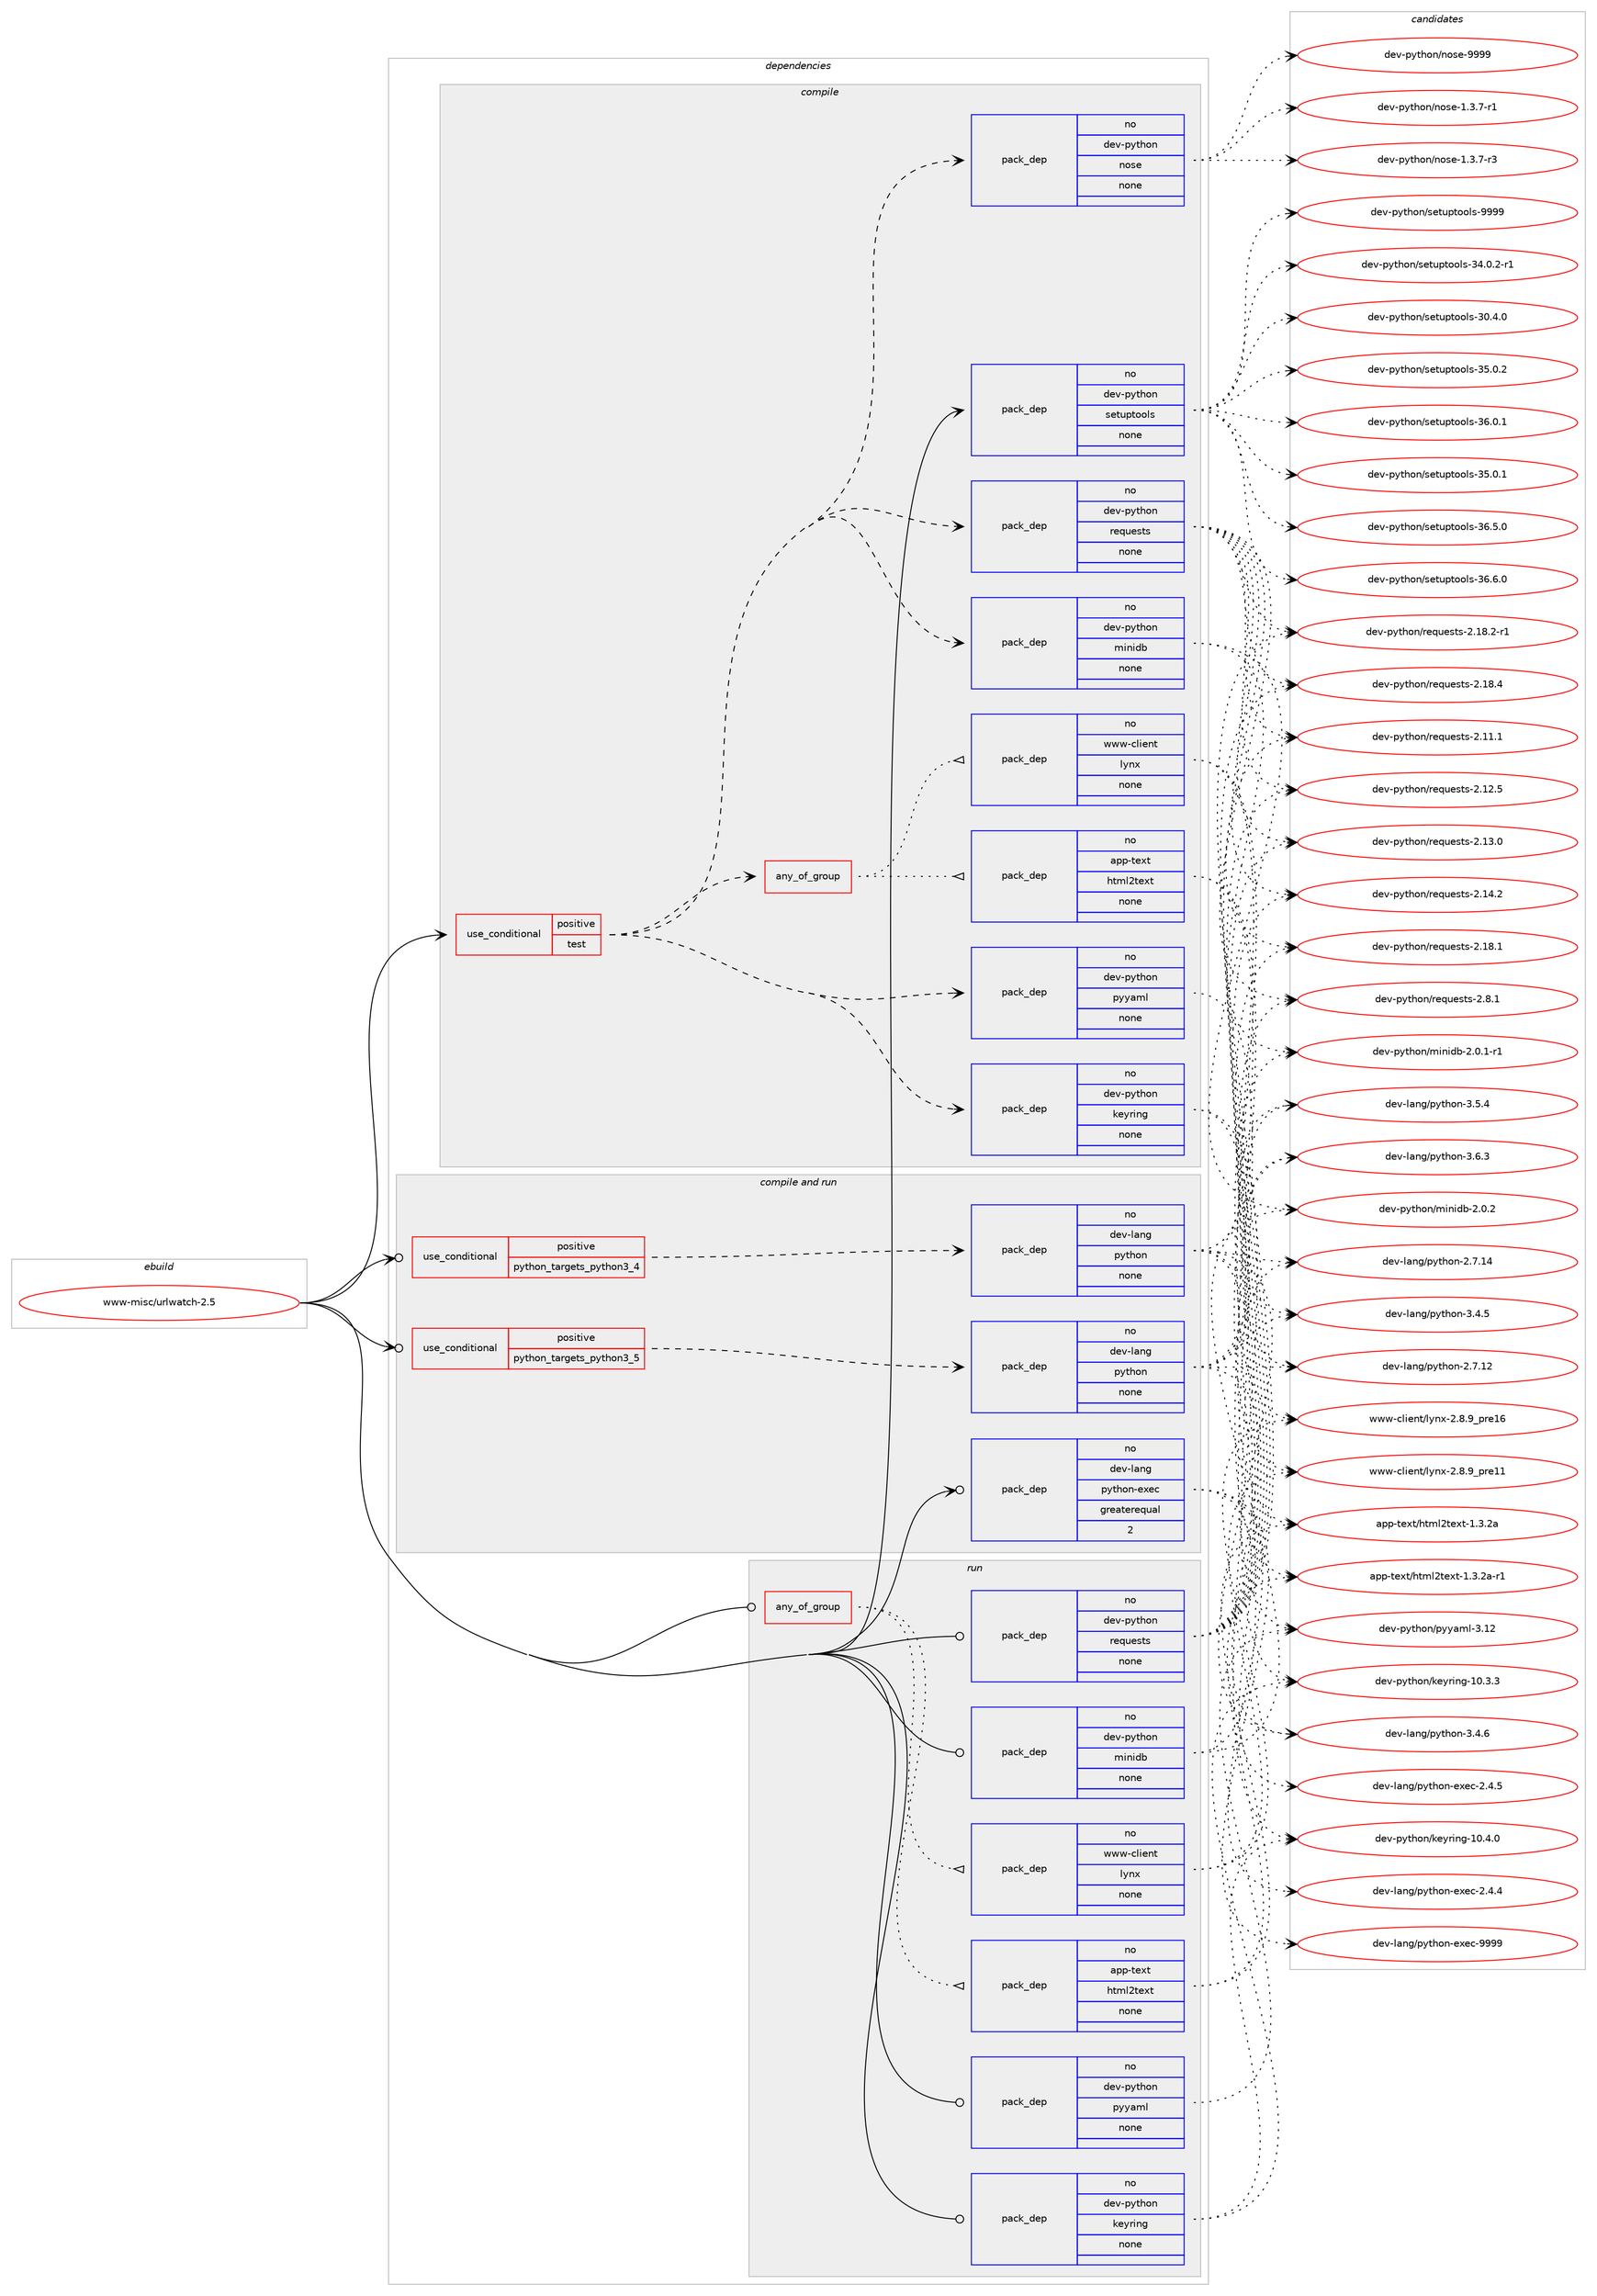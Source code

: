 digraph prolog {

# *************
# Graph options
# *************

newrank=true;
concentrate=true;
compound=true;
graph [rankdir=LR,fontname=Helvetica,fontsize=10,ranksep=1.5];#, ranksep=2.5, nodesep=0.2];
edge  [arrowhead=vee];
node  [fontname=Helvetica,fontsize=10];

# **********
# The ebuild
# **********

subgraph cluster_leftcol {
color=gray;
rank=same;
label=<<i>ebuild</i>>;
id [label="www-misc/urlwatch-2.5", color=red, width=4, href="../www-misc/urlwatch-2.5.svg"];
}

# ****************
# The dependencies
# ****************

subgraph cluster_midcol {
color=gray;
label=<<i>dependencies</i>>;
subgraph cluster_compile {
fillcolor="#eeeeee";
style=filled;
label=<<i>compile</i>>;
subgraph cond120327 {
dependency505690 [label=<<TABLE BORDER="0" CELLBORDER="1" CELLSPACING="0" CELLPADDING="4"><TR><TD ROWSPAN="3" CELLPADDING="10">use_conditional</TD></TR><TR><TD>positive</TD></TR><TR><TD>test</TD></TR></TABLE>>, shape=none, color=red];
subgraph pack376085 {
dependency505691 [label=<<TABLE BORDER="0" CELLBORDER="1" CELLSPACING="0" CELLPADDING="4" WIDTH="220"><TR><TD ROWSPAN="6" CELLPADDING="30">pack_dep</TD></TR><TR><TD WIDTH="110">no</TD></TR><TR><TD>dev-python</TD></TR><TR><TD>keyring</TD></TR><TR><TD>none</TD></TR><TR><TD></TD></TR></TABLE>>, shape=none, color=blue];
}
dependency505690:e -> dependency505691:w [weight=20,style="dashed",arrowhead="vee"];
subgraph pack376086 {
dependency505692 [label=<<TABLE BORDER="0" CELLBORDER="1" CELLSPACING="0" CELLPADDING="4" WIDTH="220"><TR><TD ROWSPAN="6" CELLPADDING="30">pack_dep</TD></TR><TR><TD WIDTH="110">no</TD></TR><TR><TD>dev-python</TD></TR><TR><TD>pyyaml</TD></TR><TR><TD>none</TD></TR><TR><TD></TD></TR></TABLE>>, shape=none, color=blue];
}
dependency505690:e -> dependency505692:w [weight=20,style="dashed",arrowhead="vee"];
subgraph pack376087 {
dependency505693 [label=<<TABLE BORDER="0" CELLBORDER="1" CELLSPACING="0" CELLPADDING="4" WIDTH="220"><TR><TD ROWSPAN="6" CELLPADDING="30">pack_dep</TD></TR><TR><TD WIDTH="110">no</TD></TR><TR><TD>dev-python</TD></TR><TR><TD>minidb</TD></TR><TR><TD>none</TD></TR><TR><TD></TD></TR></TABLE>>, shape=none, color=blue];
}
dependency505690:e -> dependency505693:w [weight=20,style="dashed",arrowhead="vee"];
subgraph pack376088 {
dependency505694 [label=<<TABLE BORDER="0" CELLBORDER="1" CELLSPACING="0" CELLPADDING="4" WIDTH="220"><TR><TD ROWSPAN="6" CELLPADDING="30">pack_dep</TD></TR><TR><TD WIDTH="110">no</TD></TR><TR><TD>dev-python</TD></TR><TR><TD>requests</TD></TR><TR><TD>none</TD></TR><TR><TD></TD></TR></TABLE>>, shape=none, color=blue];
}
dependency505690:e -> dependency505694:w [weight=20,style="dashed",arrowhead="vee"];
subgraph any8943 {
dependency505695 [label=<<TABLE BORDER="0" CELLBORDER="1" CELLSPACING="0" CELLPADDING="4"><TR><TD CELLPADDING="10">any_of_group</TD></TR></TABLE>>, shape=none, color=red];subgraph pack376089 {
dependency505696 [label=<<TABLE BORDER="0" CELLBORDER="1" CELLSPACING="0" CELLPADDING="4" WIDTH="220"><TR><TD ROWSPAN="6" CELLPADDING="30">pack_dep</TD></TR><TR><TD WIDTH="110">no</TD></TR><TR><TD>www-client</TD></TR><TR><TD>lynx</TD></TR><TR><TD>none</TD></TR><TR><TD></TD></TR></TABLE>>, shape=none, color=blue];
}
dependency505695:e -> dependency505696:w [weight=20,style="dotted",arrowhead="oinv"];
subgraph pack376090 {
dependency505697 [label=<<TABLE BORDER="0" CELLBORDER="1" CELLSPACING="0" CELLPADDING="4" WIDTH="220"><TR><TD ROWSPAN="6" CELLPADDING="30">pack_dep</TD></TR><TR><TD WIDTH="110">no</TD></TR><TR><TD>app-text</TD></TR><TR><TD>html2text</TD></TR><TR><TD>none</TD></TR><TR><TD></TD></TR></TABLE>>, shape=none, color=blue];
}
dependency505695:e -> dependency505697:w [weight=20,style="dotted",arrowhead="oinv"];
}
dependency505690:e -> dependency505695:w [weight=20,style="dashed",arrowhead="vee"];
subgraph pack376091 {
dependency505698 [label=<<TABLE BORDER="0" CELLBORDER="1" CELLSPACING="0" CELLPADDING="4" WIDTH="220"><TR><TD ROWSPAN="6" CELLPADDING="30">pack_dep</TD></TR><TR><TD WIDTH="110">no</TD></TR><TR><TD>dev-python</TD></TR><TR><TD>nose</TD></TR><TR><TD>none</TD></TR><TR><TD></TD></TR></TABLE>>, shape=none, color=blue];
}
dependency505690:e -> dependency505698:w [weight=20,style="dashed",arrowhead="vee"];
}
id:e -> dependency505690:w [weight=20,style="solid",arrowhead="vee"];
subgraph pack376092 {
dependency505699 [label=<<TABLE BORDER="0" CELLBORDER="1" CELLSPACING="0" CELLPADDING="4" WIDTH="220"><TR><TD ROWSPAN="6" CELLPADDING="30">pack_dep</TD></TR><TR><TD WIDTH="110">no</TD></TR><TR><TD>dev-python</TD></TR><TR><TD>setuptools</TD></TR><TR><TD>none</TD></TR><TR><TD></TD></TR></TABLE>>, shape=none, color=blue];
}
id:e -> dependency505699:w [weight=20,style="solid",arrowhead="vee"];
}
subgraph cluster_compileandrun {
fillcolor="#eeeeee";
style=filled;
label=<<i>compile and run</i>>;
subgraph cond120328 {
dependency505700 [label=<<TABLE BORDER="0" CELLBORDER="1" CELLSPACING="0" CELLPADDING="4"><TR><TD ROWSPAN="3" CELLPADDING="10">use_conditional</TD></TR><TR><TD>positive</TD></TR><TR><TD>python_targets_python3_4</TD></TR></TABLE>>, shape=none, color=red];
subgraph pack376093 {
dependency505701 [label=<<TABLE BORDER="0" CELLBORDER="1" CELLSPACING="0" CELLPADDING="4" WIDTH="220"><TR><TD ROWSPAN="6" CELLPADDING="30">pack_dep</TD></TR><TR><TD WIDTH="110">no</TD></TR><TR><TD>dev-lang</TD></TR><TR><TD>python</TD></TR><TR><TD>none</TD></TR><TR><TD></TD></TR></TABLE>>, shape=none, color=blue];
}
dependency505700:e -> dependency505701:w [weight=20,style="dashed",arrowhead="vee"];
}
id:e -> dependency505700:w [weight=20,style="solid",arrowhead="odotvee"];
subgraph cond120329 {
dependency505702 [label=<<TABLE BORDER="0" CELLBORDER="1" CELLSPACING="0" CELLPADDING="4"><TR><TD ROWSPAN="3" CELLPADDING="10">use_conditional</TD></TR><TR><TD>positive</TD></TR><TR><TD>python_targets_python3_5</TD></TR></TABLE>>, shape=none, color=red];
subgraph pack376094 {
dependency505703 [label=<<TABLE BORDER="0" CELLBORDER="1" CELLSPACING="0" CELLPADDING="4" WIDTH="220"><TR><TD ROWSPAN="6" CELLPADDING="30">pack_dep</TD></TR><TR><TD WIDTH="110">no</TD></TR><TR><TD>dev-lang</TD></TR><TR><TD>python</TD></TR><TR><TD>none</TD></TR><TR><TD></TD></TR></TABLE>>, shape=none, color=blue];
}
dependency505702:e -> dependency505703:w [weight=20,style="dashed",arrowhead="vee"];
}
id:e -> dependency505702:w [weight=20,style="solid",arrowhead="odotvee"];
subgraph pack376095 {
dependency505704 [label=<<TABLE BORDER="0" CELLBORDER="1" CELLSPACING="0" CELLPADDING="4" WIDTH="220"><TR><TD ROWSPAN="6" CELLPADDING="30">pack_dep</TD></TR><TR><TD WIDTH="110">no</TD></TR><TR><TD>dev-lang</TD></TR><TR><TD>python-exec</TD></TR><TR><TD>greaterequal</TD></TR><TR><TD>2</TD></TR></TABLE>>, shape=none, color=blue];
}
id:e -> dependency505704:w [weight=20,style="solid",arrowhead="odotvee"];
}
subgraph cluster_run {
fillcolor="#eeeeee";
style=filled;
label=<<i>run</i>>;
subgraph any8944 {
dependency505705 [label=<<TABLE BORDER="0" CELLBORDER="1" CELLSPACING="0" CELLPADDING="4"><TR><TD CELLPADDING="10">any_of_group</TD></TR></TABLE>>, shape=none, color=red];subgraph pack376096 {
dependency505706 [label=<<TABLE BORDER="0" CELLBORDER="1" CELLSPACING="0" CELLPADDING="4" WIDTH="220"><TR><TD ROWSPAN="6" CELLPADDING="30">pack_dep</TD></TR><TR><TD WIDTH="110">no</TD></TR><TR><TD>www-client</TD></TR><TR><TD>lynx</TD></TR><TR><TD>none</TD></TR><TR><TD></TD></TR></TABLE>>, shape=none, color=blue];
}
dependency505705:e -> dependency505706:w [weight=20,style="dotted",arrowhead="oinv"];
subgraph pack376097 {
dependency505707 [label=<<TABLE BORDER="0" CELLBORDER="1" CELLSPACING="0" CELLPADDING="4" WIDTH="220"><TR><TD ROWSPAN="6" CELLPADDING="30">pack_dep</TD></TR><TR><TD WIDTH="110">no</TD></TR><TR><TD>app-text</TD></TR><TR><TD>html2text</TD></TR><TR><TD>none</TD></TR><TR><TD></TD></TR></TABLE>>, shape=none, color=blue];
}
dependency505705:e -> dependency505707:w [weight=20,style="dotted",arrowhead="oinv"];
}
id:e -> dependency505705:w [weight=20,style="solid",arrowhead="odot"];
subgraph pack376098 {
dependency505708 [label=<<TABLE BORDER="0" CELLBORDER="1" CELLSPACING="0" CELLPADDING="4" WIDTH="220"><TR><TD ROWSPAN="6" CELLPADDING="30">pack_dep</TD></TR><TR><TD WIDTH="110">no</TD></TR><TR><TD>dev-python</TD></TR><TR><TD>keyring</TD></TR><TR><TD>none</TD></TR><TR><TD></TD></TR></TABLE>>, shape=none, color=blue];
}
id:e -> dependency505708:w [weight=20,style="solid",arrowhead="odot"];
subgraph pack376099 {
dependency505709 [label=<<TABLE BORDER="0" CELLBORDER="1" CELLSPACING="0" CELLPADDING="4" WIDTH="220"><TR><TD ROWSPAN="6" CELLPADDING="30">pack_dep</TD></TR><TR><TD WIDTH="110">no</TD></TR><TR><TD>dev-python</TD></TR><TR><TD>minidb</TD></TR><TR><TD>none</TD></TR><TR><TD></TD></TR></TABLE>>, shape=none, color=blue];
}
id:e -> dependency505709:w [weight=20,style="solid",arrowhead="odot"];
subgraph pack376100 {
dependency505710 [label=<<TABLE BORDER="0" CELLBORDER="1" CELLSPACING="0" CELLPADDING="4" WIDTH="220"><TR><TD ROWSPAN="6" CELLPADDING="30">pack_dep</TD></TR><TR><TD WIDTH="110">no</TD></TR><TR><TD>dev-python</TD></TR><TR><TD>pyyaml</TD></TR><TR><TD>none</TD></TR><TR><TD></TD></TR></TABLE>>, shape=none, color=blue];
}
id:e -> dependency505710:w [weight=20,style="solid",arrowhead="odot"];
subgraph pack376101 {
dependency505711 [label=<<TABLE BORDER="0" CELLBORDER="1" CELLSPACING="0" CELLPADDING="4" WIDTH="220"><TR><TD ROWSPAN="6" CELLPADDING="30">pack_dep</TD></TR><TR><TD WIDTH="110">no</TD></TR><TR><TD>dev-python</TD></TR><TR><TD>requests</TD></TR><TR><TD>none</TD></TR><TR><TD></TD></TR></TABLE>>, shape=none, color=blue];
}
id:e -> dependency505711:w [weight=20,style="solid",arrowhead="odot"];
}
}

# **************
# The candidates
# **************

subgraph cluster_choices {
rank=same;
color=gray;
label=<<i>candidates</i>>;

subgraph choice376085 {
color=black;
nodesep=1;
choice100101118451121211161041111104710710112111410511010345494846514651 [label="dev-python/keyring-10.3.3", color=red, width=4,href="../dev-python/keyring-10.3.3.svg"];
choice100101118451121211161041111104710710112111410511010345494846524648 [label="dev-python/keyring-10.4.0", color=red, width=4,href="../dev-python/keyring-10.4.0.svg"];
dependency505691:e -> choice100101118451121211161041111104710710112111410511010345494846514651:w [style=dotted,weight="100"];
dependency505691:e -> choice100101118451121211161041111104710710112111410511010345494846524648:w [style=dotted,weight="100"];
}
subgraph choice376086 {
color=black;
nodesep=1;
choice1001011184511212111610411111047112121121971091084551464950 [label="dev-python/pyyaml-3.12", color=red, width=4,href="../dev-python/pyyaml-3.12.svg"];
dependency505692:e -> choice1001011184511212111610411111047112121121971091084551464950:w [style=dotted,weight="100"];
}
subgraph choice376087 {
color=black;
nodesep=1;
choice1001011184511212111610411111047109105110105100984550464846494511449 [label="dev-python/minidb-2.0.1-r1", color=red, width=4,href="../dev-python/minidb-2.0.1-r1.svg"];
choice100101118451121211161041111104710910511010510098455046484650 [label="dev-python/minidb-2.0.2", color=red, width=4,href="../dev-python/minidb-2.0.2.svg"];
dependency505693:e -> choice1001011184511212111610411111047109105110105100984550464846494511449:w [style=dotted,weight="100"];
dependency505693:e -> choice100101118451121211161041111104710910511010510098455046484650:w [style=dotted,weight="100"];
}
subgraph choice376088 {
color=black;
nodesep=1;
choice100101118451121211161041111104711410111311710111511611545504649494649 [label="dev-python/requests-2.11.1", color=red, width=4,href="../dev-python/requests-2.11.1.svg"];
choice100101118451121211161041111104711410111311710111511611545504649504653 [label="dev-python/requests-2.12.5", color=red, width=4,href="../dev-python/requests-2.12.5.svg"];
choice100101118451121211161041111104711410111311710111511611545504649514648 [label="dev-python/requests-2.13.0", color=red, width=4,href="../dev-python/requests-2.13.0.svg"];
choice100101118451121211161041111104711410111311710111511611545504649524650 [label="dev-python/requests-2.14.2", color=red, width=4,href="../dev-python/requests-2.14.2.svg"];
choice100101118451121211161041111104711410111311710111511611545504649564649 [label="dev-python/requests-2.18.1", color=red, width=4,href="../dev-python/requests-2.18.1.svg"];
choice1001011184511212111610411111047114101113117101115116115455046495646504511449 [label="dev-python/requests-2.18.2-r1", color=red, width=4,href="../dev-python/requests-2.18.2-r1.svg"];
choice100101118451121211161041111104711410111311710111511611545504649564652 [label="dev-python/requests-2.18.4", color=red, width=4,href="../dev-python/requests-2.18.4.svg"];
choice1001011184511212111610411111047114101113117101115116115455046564649 [label="dev-python/requests-2.8.1", color=red, width=4,href="../dev-python/requests-2.8.1.svg"];
dependency505694:e -> choice100101118451121211161041111104711410111311710111511611545504649494649:w [style=dotted,weight="100"];
dependency505694:e -> choice100101118451121211161041111104711410111311710111511611545504649504653:w [style=dotted,weight="100"];
dependency505694:e -> choice100101118451121211161041111104711410111311710111511611545504649514648:w [style=dotted,weight="100"];
dependency505694:e -> choice100101118451121211161041111104711410111311710111511611545504649524650:w [style=dotted,weight="100"];
dependency505694:e -> choice100101118451121211161041111104711410111311710111511611545504649564649:w [style=dotted,weight="100"];
dependency505694:e -> choice1001011184511212111610411111047114101113117101115116115455046495646504511449:w [style=dotted,weight="100"];
dependency505694:e -> choice100101118451121211161041111104711410111311710111511611545504649564652:w [style=dotted,weight="100"];
dependency505694:e -> choice1001011184511212111610411111047114101113117101115116115455046564649:w [style=dotted,weight="100"];
}
subgraph choice376089 {
color=black;
nodesep=1;
choice119119119459910810510111011647108121110120455046564657951121141014949 [label="www-client/lynx-2.8.9_pre11", color=red, width=4,href="../www-client/lynx-2.8.9_pre11.svg"];
choice119119119459910810510111011647108121110120455046564657951121141014954 [label="www-client/lynx-2.8.9_pre16", color=red, width=4,href="../www-client/lynx-2.8.9_pre16.svg"];
dependency505696:e -> choice119119119459910810510111011647108121110120455046564657951121141014949:w [style=dotted,weight="100"];
dependency505696:e -> choice119119119459910810510111011647108121110120455046564657951121141014954:w [style=dotted,weight="100"];
}
subgraph choice376090 {
color=black;
nodesep=1;
choice9711211245116101120116471041161091085011610112011645494651465097 [label="app-text/html2text-1.3.2a", color=red, width=4,href="../app-text/html2text-1.3.2a.svg"];
choice97112112451161011201164710411610910850116101120116454946514650974511449 [label="app-text/html2text-1.3.2a-r1", color=red, width=4,href="../app-text/html2text-1.3.2a-r1.svg"];
dependency505697:e -> choice9711211245116101120116471041161091085011610112011645494651465097:w [style=dotted,weight="100"];
dependency505697:e -> choice97112112451161011201164710411610910850116101120116454946514650974511449:w [style=dotted,weight="100"];
}
subgraph choice376091 {
color=black;
nodesep=1;
choice10010111845112121116104111110471101111151014549465146554511449 [label="dev-python/nose-1.3.7-r1", color=red, width=4,href="../dev-python/nose-1.3.7-r1.svg"];
choice10010111845112121116104111110471101111151014549465146554511451 [label="dev-python/nose-1.3.7-r3", color=red, width=4,href="../dev-python/nose-1.3.7-r3.svg"];
choice10010111845112121116104111110471101111151014557575757 [label="dev-python/nose-9999", color=red, width=4,href="../dev-python/nose-9999.svg"];
dependency505698:e -> choice10010111845112121116104111110471101111151014549465146554511449:w [style=dotted,weight="100"];
dependency505698:e -> choice10010111845112121116104111110471101111151014549465146554511451:w [style=dotted,weight="100"];
dependency505698:e -> choice10010111845112121116104111110471101111151014557575757:w [style=dotted,weight="100"];
}
subgraph choice376092 {
color=black;
nodesep=1;
choice100101118451121211161041111104711510111611711211611111110811545514846524648 [label="dev-python/setuptools-30.4.0", color=red, width=4,href="../dev-python/setuptools-30.4.0.svg"];
choice1001011184511212111610411111047115101116117112116111111108115455152464846504511449 [label="dev-python/setuptools-34.0.2-r1", color=red, width=4,href="../dev-python/setuptools-34.0.2-r1.svg"];
choice100101118451121211161041111104711510111611711211611111110811545515346484649 [label="dev-python/setuptools-35.0.1", color=red, width=4,href="../dev-python/setuptools-35.0.1.svg"];
choice100101118451121211161041111104711510111611711211611111110811545515346484650 [label="dev-python/setuptools-35.0.2", color=red, width=4,href="../dev-python/setuptools-35.0.2.svg"];
choice100101118451121211161041111104711510111611711211611111110811545515446484649 [label="dev-python/setuptools-36.0.1", color=red, width=4,href="../dev-python/setuptools-36.0.1.svg"];
choice100101118451121211161041111104711510111611711211611111110811545515446534648 [label="dev-python/setuptools-36.5.0", color=red, width=4,href="../dev-python/setuptools-36.5.0.svg"];
choice100101118451121211161041111104711510111611711211611111110811545515446544648 [label="dev-python/setuptools-36.6.0", color=red, width=4,href="../dev-python/setuptools-36.6.0.svg"];
choice10010111845112121116104111110471151011161171121161111111081154557575757 [label="dev-python/setuptools-9999", color=red, width=4,href="../dev-python/setuptools-9999.svg"];
dependency505699:e -> choice100101118451121211161041111104711510111611711211611111110811545514846524648:w [style=dotted,weight="100"];
dependency505699:e -> choice1001011184511212111610411111047115101116117112116111111108115455152464846504511449:w [style=dotted,weight="100"];
dependency505699:e -> choice100101118451121211161041111104711510111611711211611111110811545515346484649:w [style=dotted,weight="100"];
dependency505699:e -> choice100101118451121211161041111104711510111611711211611111110811545515346484650:w [style=dotted,weight="100"];
dependency505699:e -> choice100101118451121211161041111104711510111611711211611111110811545515446484649:w [style=dotted,weight="100"];
dependency505699:e -> choice100101118451121211161041111104711510111611711211611111110811545515446534648:w [style=dotted,weight="100"];
dependency505699:e -> choice100101118451121211161041111104711510111611711211611111110811545515446544648:w [style=dotted,weight="100"];
dependency505699:e -> choice10010111845112121116104111110471151011161171121161111111081154557575757:w [style=dotted,weight="100"];
}
subgraph choice376093 {
color=black;
nodesep=1;
choice10010111845108971101034711212111610411111045504655464950 [label="dev-lang/python-2.7.12", color=red, width=4,href="../dev-lang/python-2.7.12.svg"];
choice10010111845108971101034711212111610411111045504655464952 [label="dev-lang/python-2.7.14", color=red, width=4,href="../dev-lang/python-2.7.14.svg"];
choice100101118451089711010347112121116104111110455146524653 [label="dev-lang/python-3.4.5", color=red, width=4,href="../dev-lang/python-3.4.5.svg"];
choice100101118451089711010347112121116104111110455146524654 [label="dev-lang/python-3.4.6", color=red, width=4,href="../dev-lang/python-3.4.6.svg"];
choice100101118451089711010347112121116104111110455146534652 [label="dev-lang/python-3.5.4", color=red, width=4,href="../dev-lang/python-3.5.4.svg"];
choice100101118451089711010347112121116104111110455146544651 [label="dev-lang/python-3.6.3", color=red, width=4,href="../dev-lang/python-3.6.3.svg"];
dependency505701:e -> choice10010111845108971101034711212111610411111045504655464950:w [style=dotted,weight="100"];
dependency505701:e -> choice10010111845108971101034711212111610411111045504655464952:w [style=dotted,weight="100"];
dependency505701:e -> choice100101118451089711010347112121116104111110455146524653:w [style=dotted,weight="100"];
dependency505701:e -> choice100101118451089711010347112121116104111110455146524654:w [style=dotted,weight="100"];
dependency505701:e -> choice100101118451089711010347112121116104111110455146534652:w [style=dotted,weight="100"];
dependency505701:e -> choice100101118451089711010347112121116104111110455146544651:w [style=dotted,weight="100"];
}
subgraph choice376094 {
color=black;
nodesep=1;
choice10010111845108971101034711212111610411111045504655464950 [label="dev-lang/python-2.7.12", color=red, width=4,href="../dev-lang/python-2.7.12.svg"];
choice10010111845108971101034711212111610411111045504655464952 [label="dev-lang/python-2.7.14", color=red, width=4,href="../dev-lang/python-2.7.14.svg"];
choice100101118451089711010347112121116104111110455146524653 [label="dev-lang/python-3.4.5", color=red, width=4,href="../dev-lang/python-3.4.5.svg"];
choice100101118451089711010347112121116104111110455146524654 [label="dev-lang/python-3.4.6", color=red, width=4,href="../dev-lang/python-3.4.6.svg"];
choice100101118451089711010347112121116104111110455146534652 [label="dev-lang/python-3.5.4", color=red, width=4,href="../dev-lang/python-3.5.4.svg"];
choice100101118451089711010347112121116104111110455146544651 [label="dev-lang/python-3.6.3", color=red, width=4,href="../dev-lang/python-3.6.3.svg"];
dependency505703:e -> choice10010111845108971101034711212111610411111045504655464950:w [style=dotted,weight="100"];
dependency505703:e -> choice10010111845108971101034711212111610411111045504655464952:w [style=dotted,weight="100"];
dependency505703:e -> choice100101118451089711010347112121116104111110455146524653:w [style=dotted,weight="100"];
dependency505703:e -> choice100101118451089711010347112121116104111110455146524654:w [style=dotted,weight="100"];
dependency505703:e -> choice100101118451089711010347112121116104111110455146534652:w [style=dotted,weight="100"];
dependency505703:e -> choice100101118451089711010347112121116104111110455146544651:w [style=dotted,weight="100"];
}
subgraph choice376095 {
color=black;
nodesep=1;
choice1001011184510897110103471121211161041111104510112010199455046524652 [label="dev-lang/python-exec-2.4.4", color=red, width=4,href="../dev-lang/python-exec-2.4.4.svg"];
choice1001011184510897110103471121211161041111104510112010199455046524653 [label="dev-lang/python-exec-2.4.5", color=red, width=4,href="../dev-lang/python-exec-2.4.5.svg"];
choice10010111845108971101034711212111610411111045101120101994557575757 [label="dev-lang/python-exec-9999", color=red, width=4,href="../dev-lang/python-exec-9999.svg"];
dependency505704:e -> choice1001011184510897110103471121211161041111104510112010199455046524652:w [style=dotted,weight="100"];
dependency505704:e -> choice1001011184510897110103471121211161041111104510112010199455046524653:w [style=dotted,weight="100"];
dependency505704:e -> choice10010111845108971101034711212111610411111045101120101994557575757:w [style=dotted,weight="100"];
}
subgraph choice376096 {
color=black;
nodesep=1;
choice119119119459910810510111011647108121110120455046564657951121141014949 [label="www-client/lynx-2.8.9_pre11", color=red, width=4,href="../www-client/lynx-2.8.9_pre11.svg"];
choice119119119459910810510111011647108121110120455046564657951121141014954 [label="www-client/lynx-2.8.9_pre16", color=red, width=4,href="../www-client/lynx-2.8.9_pre16.svg"];
dependency505706:e -> choice119119119459910810510111011647108121110120455046564657951121141014949:w [style=dotted,weight="100"];
dependency505706:e -> choice119119119459910810510111011647108121110120455046564657951121141014954:w [style=dotted,weight="100"];
}
subgraph choice376097 {
color=black;
nodesep=1;
choice9711211245116101120116471041161091085011610112011645494651465097 [label="app-text/html2text-1.3.2a", color=red, width=4,href="../app-text/html2text-1.3.2a.svg"];
choice97112112451161011201164710411610910850116101120116454946514650974511449 [label="app-text/html2text-1.3.2a-r1", color=red, width=4,href="../app-text/html2text-1.3.2a-r1.svg"];
dependency505707:e -> choice9711211245116101120116471041161091085011610112011645494651465097:w [style=dotted,weight="100"];
dependency505707:e -> choice97112112451161011201164710411610910850116101120116454946514650974511449:w [style=dotted,weight="100"];
}
subgraph choice376098 {
color=black;
nodesep=1;
choice100101118451121211161041111104710710112111410511010345494846514651 [label="dev-python/keyring-10.3.3", color=red, width=4,href="../dev-python/keyring-10.3.3.svg"];
choice100101118451121211161041111104710710112111410511010345494846524648 [label="dev-python/keyring-10.4.0", color=red, width=4,href="../dev-python/keyring-10.4.0.svg"];
dependency505708:e -> choice100101118451121211161041111104710710112111410511010345494846514651:w [style=dotted,weight="100"];
dependency505708:e -> choice100101118451121211161041111104710710112111410511010345494846524648:w [style=dotted,weight="100"];
}
subgraph choice376099 {
color=black;
nodesep=1;
choice1001011184511212111610411111047109105110105100984550464846494511449 [label="dev-python/minidb-2.0.1-r1", color=red, width=4,href="../dev-python/minidb-2.0.1-r1.svg"];
choice100101118451121211161041111104710910511010510098455046484650 [label="dev-python/minidb-2.0.2", color=red, width=4,href="../dev-python/minidb-2.0.2.svg"];
dependency505709:e -> choice1001011184511212111610411111047109105110105100984550464846494511449:w [style=dotted,weight="100"];
dependency505709:e -> choice100101118451121211161041111104710910511010510098455046484650:w [style=dotted,weight="100"];
}
subgraph choice376100 {
color=black;
nodesep=1;
choice1001011184511212111610411111047112121121971091084551464950 [label="dev-python/pyyaml-3.12", color=red, width=4,href="../dev-python/pyyaml-3.12.svg"];
dependency505710:e -> choice1001011184511212111610411111047112121121971091084551464950:w [style=dotted,weight="100"];
}
subgraph choice376101 {
color=black;
nodesep=1;
choice100101118451121211161041111104711410111311710111511611545504649494649 [label="dev-python/requests-2.11.1", color=red, width=4,href="../dev-python/requests-2.11.1.svg"];
choice100101118451121211161041111104711410111311710111511611545504649504653 [label="dev-python/requests-2.12.5", color=red, width=4,href="../dev-python/requests-2.12.5.svg"];
choice100101118451121211161041111104711410111311710111511611545504649514648 [label="dev-python/requests-2.13.0", color=red, width=4,href="../dev-python/requests-2.13.0.svg"];
choice100101118451121211161041111104711410111311710111511611545504649524650 [label="dev-python/requests-2.14.2", color=red, width=4,href="../dev-python/requests-2.14.2.svg"];
choice100101118451121211161041111104711410111311710111511611545504649564649 [label="dev-python/requests-2.18.1", color=red, width=4,href="../dev-python/requests-2.18.1.svg"];
choice1001011184511212111610411111047114101113117101115116115455046495646504511449 [label="dev-python/requests-2.18.2-r1", color=red, width=4,href="../dev-python/requests-2.18.2-r1.svg"];
choice100101118451121211161041111104711410111311710111511611545504649564652 [label="dev-python/requests-2.18.4", color=red, width=4,href="../dev-python/requests-2.18.4.svg"];
choice1001011184511212111610411111047114101113117101115116115455046564649 [label="dev-python/requests-2.8.1", color=red, width=4,href="../dev-python/requests-2.8.1.svg"];
dependency505711:e -> choice100101118451121211161041111104711410111311710111511611545504649494649:w [style=dotted,weight="100"];
dependency505711:e -> choice100101118451121211161041111104711410111311710111511611545504649504653:w [style=dotted,weight="100"];
dependency505711:e -> choice100101118451121211161041111104711410111311710111511611545504649514648:w [style=dotted,weight="100"];
dependency505711:e -> choice100101118451121211161041111104711410111311710111511611545504649524650:w [style=dotted,weight="100"];
dependency505711:e -> choice100101118451121211161041111104711410111311710111511611545504649564649:w [style=dotted,weight="100"];
dependency505711:e -> choice1001011184511212111610411111047114101113117101115116115455046495646504511449:w [style=dotted,weight="100"];
dependency505711:e -> choice100101118451121211161041111104711410111311710111511611545504649564652:w [style=dotted,weight="100"];
dependency505711:e -> choice1001011184511212111610411111047114101113117101115116115455046564649:w [style=dotted,weight="100"];
}
}

}
